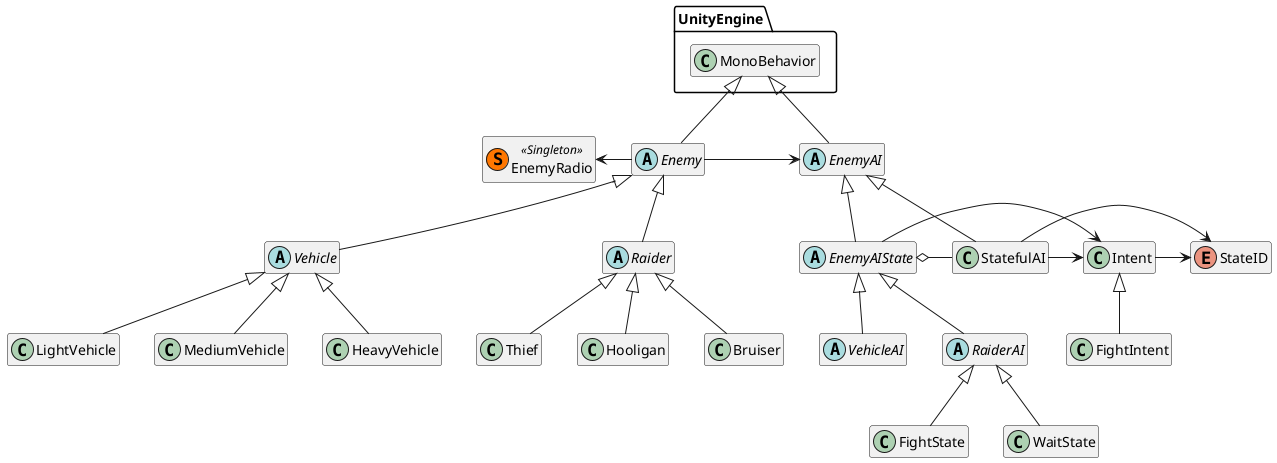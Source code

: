 ﻿@startuml

hide members

class EnemyRadio << (S,#FF7700) Singleton >> {

}

abstract class Enemy {
	-EnemyRadio _radioFoo
	-EnemyAI _ai
	
	+EnemyRadio getRadio()
	+EnemyAI getAI()
}
EnemyRadio <- Enemy
Enemy -> EnemyAI
UnityEngine.MonoBehavior <|-- Enemy

abstract class Vehicle{

}
Enemy <|-- Vehicle
abstract class Raider{

}
Enemy <|-- Raider

Vehicle <|-- LightVehicle
Vehicle <|-- MediumVehicle
Vehicle <|-- HeavyVehicle 

Raider <|-- Thief
Raider <|-- Hooligan
Raider <|-- Bruiser

abstract class EnemyAI{
	+EnemyAI(Enemy parent)
	+Enemy getParent()
	{abstract} +void start()
	{abstract} +void update()
	{abstract} +void end()
}
UnityEngine.MonoBehavior <|-- EnemyAI
abstract class EnemyAIState{
	+void update()
	+void start()
	{abstract} +void start(Intent)
	{abstract} +Intent updateState()
}
EnemyAI <|-- EnemyAIState
abstract class VehicleAI {
	+VehicleAI(Vehicle parent)
	+Vehicle getParent()
}
EnemyAIState <|-- VehicleAI
abstract class RaiderAI {
	+RaiderAI(Raider parent)
	+Raider getParent()
}
EnemyAIState <|-- RaiderAI

class StatefulAI {
	+void addState(StateID, EnemyAIState)
	+void setInitialState(StateID)
	+EnemyAIState currState()
	-void switchTo(StateID)
}
EnemyAIState o- StatefulAI
EnemyAI <|-- StatefulAI

RaiderAI <|-- FightState
RaiderAI <|-- WaitState

enum StateID {
	FIGHT
	WAIT
	...
}
StatefulAI -> StateID
class Intent {
	+Intent(Object,StateID)
	+Object getPayload()
	+StateID getAction()
}
StatefulAI -> Intent
EnemyAIState -> Intent
Intent -> StateID

class FightIntent {
	+FightIntent(Player)
	+Player getPayload()
}
Intent <|-- FightIntent

@enduml